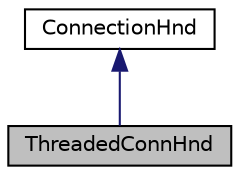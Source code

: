 digraph "ThreadedConnHnd"
{
 // LATEX_PDF_SIZE
  edge [fontname="Helvetica",fontsize="10",labelfontname="Helvetica",labelfontsize="10"];
  node [fontname="Helvetica",fontsize="10",shape=record];
  Node1 [label="ThreadedConnHnd",height=0.2,width=0.4,color="black", fillcolor="grey75", style="filled", fontcolor="black",tooltip="Implementation of ConnectionHnd that listens for incomming communication on a dedicated thread."];
  Node2 -> Node1 [dir="back",color="midnightblue",fontsize="10",style="solid",fontname="Helvetica"];
  Node2 [label="ConnectionHnd",height=0.2,width=0.4,color="black", fillcolor="white", style="filled",URL="$interfaceConnectionHnd.html",tooltip="Any class that the server invokes upon connection must implement this interface. The server will call..."];
}
